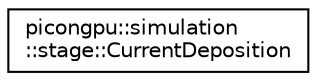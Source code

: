 digraph "Graphical Class Hierarchy"
{
 // LATEX_PDF_SIZE
  edge [fontname="Helvetica",fontsize="10",labelfontname="Helvetica",labelfontsize="10"];
  node [fontname="Helvetica",fontsize="10",shape=record];
  rankdir="LR";
  Node0 [label="picongpu::simulation\l::stage::CurrentDeposition",height=0.2,width=0.4,color="black", fillcolor="white", style="filled",URL="$structpicongpu_1_1simulation_1_1stage_1_1_current_deposition.html",tooltip="Functor for the stage of the PIC loop performing current deposition."];
}
